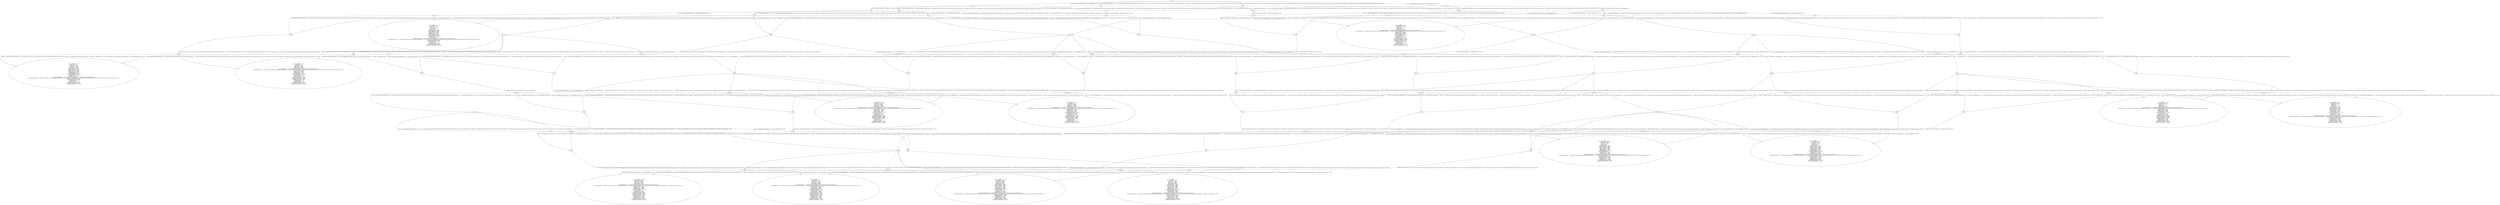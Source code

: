 digraph cpn_tools_graph {
  N24 [label="24:
approve'EthBalance 1: 1`9.0
approve'Id 1: 1`0
approve'Gas 1: empty
approve'Guy 1: 1`1
approve'Wad 1: 1`1
approve'Sender 1: 1`0
approve'BalanceOf 1: empty
approve'Allowance 1: empty
approve'WETH9 1: empty
approve'Account 1: empty
WETH9'Account 1: empty
WETH9'WETH9 1: empty
transferFrom'EthBalance 1: empty
transferFrom'Id 1: empty
transferFrom'Gas 1: 1`1.0
transferFrom'Wad 1: 1`1
transferFrom'BalanceOf 1: 1`[{balanceOwner=0,balanceValue=10},{balanceOwner=1,balanceValue=20}]
transferFrom'Allowance 1: 1`[{allower=0,userAllowances=[{allowed=0,allowanceValue=(~1)},{allowed=1,allowanceValue=20}]},{allower=1,userAllowances=[{allowed=0,allowanceValue=2},{allowed=1,allowanceValue=(~1)}]}]
transferFrom'WETH9 1: empty
transferFrom'Account 1: empty
transferFrom'Src 1: 1`1
transferFrom'Dst 1: 1`1
transferFrom'Sender 1: empty
transferFrom'Transfer 1: empty
transferFrom'AfterAllowance 1: empty
"];
  N25 [label="25:
approve'EthBalance 1: empty
approve'Id 1: empty
approve'Gas 1: 1`1.0
approve'Guy 1: 1`1
approve'Wad 1: 1`1
approve'Sender 1: empty
approve'BalanceOf 1: 1`[{balanceOwner=0,balanceValue=10},{balanceOwner=1,balanceValue=20}]
approve'Allowance 1: 1`[{allower=0,userAllowances=[{allowed=0,allowanceValue=(~1)},{allowed=1,allowanceValue=20}]},{allower=1,userAllowances=[{allowed=0,allowanceValue=2},{allowed=1,allowanceValue=(~1)}]}]
approve'WETH9 1: empty
approve'Account 1: empty
WETH9'Account 1: empty
WETH9'WETH9 1: empty
transferFrom'EthBalance 1: 1`9.0
transferFrom'Id 1: 1`0
transferFrom'Gas 1: empty
transferFrom'Wad 1: 1`1
transferFrom'BalanceOf 1: empty
transferFrom'Allowance 1: empty
transferFrom'WETH9 1: empty
transferFrom'Account 1: empty
transferFrom'Src 1: 1`1
transferFrom'Dst 1: 1`1
transferFrom'Sender 1: 1`0
transferFrom'Transfer 1: empty
transferFrom'AfterAllowance 1: empty
"];
  N53 [label="53:
approve'EthBalance 1: 1`9.0
approve'Id 1: 1`0
approve'Gas 1: empty
approve'Guy 1: empty
approve'Wad 1: empty
approve'Sender 1: empty
approve'BalanceOf 1: empty
approve'Allowance 1: empty
approve'WETH9 1: empty
approve'Account 1: empty
WETH9'Account 1: empty
WETH9'WETH9 1: empty
transferFrom'EthBalance 1: empty
transferFrom'Id 1: empty
transferFrom'Gas 1: 1`1.0
transferFrom'Wad 1: 1`1
transferFrom'BalanceOf 1: 1`[{balanceOwner=0,balanceValue=10},{balanceOwner=1,balanceValue=20}]
transferFrom'Allowance 1: 1`[{allower=0,userAllowances=[{allowed=0,allowanceValue=(~1)},{allowed=1,allowanceValue=1}]},{allower=1,userAllowances=[{allowed=0,allowanceValue=2},{allowed=1,allowanceValue=(~1)}]}]
transferFrom'WETH9 1: empty
transferFrom'Account 1: empty
transferFrom'Src 1: 1`1
transferFrom'Dst 1: 1`1
transferFrom'Sender 1: empty
transferFrom'Transfer 1: empty
transferFrom'AfterAllowance 1: empty
"];
  N54 [label="54:
approve'EthBalance 1: 1`9.0
approve'Id 1: 1`0
approve'Gas 1: empty
approve'Guy 1: empty
approve'Wad 1: empty
approve'Sender 1: empty
approve'BalanceOf 1: 1`[{balanceOwner=0,balanceValue=10},{balanceOwner=1,balanceValue=20}]
approve'Allowance 1: 1`[{allower=0,userAllowances=[{allowed=0,allowanceValue=(~1)},{allowed=1,allowanceValue=1}]},{allower=1,userAllowances=[{allowed=0,allowanceValue=2},{allowed=1,allowanceValue=(~1)}]}]
approve'WETH9 1: empty
approve'Account 1: empty
WETH9'Account 1: empty
WETH9'WETH9 1: empty
transferFrom'EthBalance 1: empty
transferFrom'Id 1: empty
transferFrom'Gas 1: 1`1.0
transferFrom'Wad 1: 1`1
transferFrom'BalanceOf 1: empty
transferFrom'Allowance 1: empty
transferFrom'WETH9 1: empty
transferFrom'Account 1: empty
transferFrom'Src 1: 1`1
transferFrom'Dst 1: 1`1
transferFrom'Sender 1: empty
transferFrom'Transfer 1: empty
transferFrom'AfterAllowance 1: empty
"];
  N66 [label="66:
approve'EthBalance 1: empty
approve'Id 1: empty
approve'Gas 1: 1`1.0
approve'Guy 1: 1`1
approve'Wad 1: 1`1
approve'Sender 1: empty
approve'BalanceOf 1: empty
approve'Allowance 1: empty
approve'WETH9 1: empty
approve'Account 1: empty
WETH9'Account 1: empty
WETH9'WETH9 1: empty
transferFrom'EthBalance 1: 1`9.0
transferFrom'Id 1: 1`0
transferFrom'Gas 1: empty
transferFrom'Wad 1: empty
transferFrom'BalanceOf 1: 1`[{balanceOwner=0,balanceValue=10},{balanceOwner=1,balanceValue=21}]
transferFrom'Allowance 1: 1`[{allower=0,userAllowances=[{allowed=0,allowanceValue=(~1)},{allowed=1,allowanceValue=20}]},{allower=1,userAllowances=[{allowed=0,allowanceValue=1},{allowed=1,allowanceValue=(~1)}]}]
transferFrom'WETH9 1: empty
transferFrom'Account 1: empty
transferFrom'Src 1: empty
transferFrom'Dst 1: empty
transferFrom'Sender 1: empty
transferFrom'Transfer 1: empty
transferFrom'AfterAllowance 1: empty
"];
  N68 [label="68:
approve'EthBalance 1: empty
approve'Id 1: empty
approve'Gas 1: 1`1.0
approve'Guy 1: 1`1
approve'Wad 1: 1`1
approve'Sender 1: empty
approve'BalanceOf 1: 1`[{balanceOwner=0,balanceValue=10},{balanceOwner=1,balanceValue=21}]
approve'Allowance 1: 1`[{allower=0,userAllowances=[{allowed=0,allowanceValue=(~1)},{allowed=1,allowanceValue=20}]},{allower=1,userAllowances=[{allowed=0,allowanceValue=1},{allowed=1,allowanceValue=(~1)}]}]
approve'WETH9 1: empty
approve'Account 1: empty
WETH9'Account 1: empty
WETH9'WETH9 1: empty
transferFrom'EthBalance 1: 1`9.0
transferFrom'Id 1: 1`0
transferFrom'Gas 1: empty
transferFrom'Wad 1: empty
transferFrom'BalanceOf 1: empty
transferFrom'Allowance 1: empty
transferFrom'WETH9 1: empty
transferFrom'Account 1: empty
transferFrom'Src 1: empty
transferFrom'Dst 1: empty
transferFrom'Sender 1: empty
transferFrom'Transfer 1: empty
transferFrom'AfterAllowance 1: empty
"];
  N74 [label="74:
approve'EthBalance 1: empty
approve'Id 1: empty
approve'Gas 1: empty
approve'Guy 1: empty
approve'Wad 1: empty
approve'Sender 1: empty
approve'BalanceOf 1: 1`[{balanceOwner=0,balanceValue=10},{balanceOwner=1,balanceValue=20}]
approve'Allowance 1: 1`[{allower=0,userAllowances=[{allowed=0,allowanceValue=(~1)},{allowed=1,allowanceValue=1}]},{allower=1,userAllowances=[{allowed=0,allowanceValue=2},{allowed=1,allowanceValue=(~1)}]}]
approve'WETH9 1: empty
approve'Account 1: empty
WETH9'Account 1: empty
WETH9'WETH9 1: empty
transferFrom'EthBalance 1: 1`8.0
transferFrom'Id 1: 1`0
transferFrom'Gas 1: empty
transferFrom'Wad 1: 1`1
transferFrom'BalanceOf 1: empty
transferFrom'Allowance 1: empty
transferFrom'WETH9 1: empty
transferFrom'Account 1: empty
transferFrom'Src 1: 1`1
transferFrom'Dst 1: 1`1
transferFrom'Sender 1: 1`0
transferFrom'Transfer 1: empty
transferFrom'AfterAllowance 1: empty
"];
  N77 [label="77:
approve'EthBalance 1: 1`8.0
approve'Id 1: 1`0
approve'Gas 1: empty
approve'Guy 1: empty
approve'Wad 1: empty
approve'Sender 1: empty
approve'BalanceOf 1: 1`[{balanceOwner=0,balanceValue=10},{balanceOwner=1,balanceValue=20}]
approve'Allowance 1: 1`[{allower=0,userAllowances=[{allowed=0,allowanceValue=(~1)},{allowed=1,allowanceValue=1}]},{allower=1,userAllowances=[{allowed=0,allowanceValue=2},{allowed=1,allowanceValue=(~1)}]}]
approve'WETH9 1: empty
approve'Account 1: empty
WETH9'Account 1: empty
WETH9'WETH9 1: empty
transferFrom'EthBalance 1: empty
transferFrom'Id 1: empty
transferFrom'Gas 1: empty
transferFrom'Wad 1: 1`1
transferFrom'BalanceOf 1: empty
transferFrom'Allowance 1: empty
transferFrom'WETH9 1: empty
transferFrom'Account 1: empty
transferFrom'Src 1: 1`1
transferFrom'Dst 1: 1`1
transferFrom'Sender 1: 1`0
transferFrom'Transfer 1: empty
transferFrom'AfterAllowance 1: empty
"];
  N85 [label="85:
approve'EthBalance 1: empty
approve'Id 1: empty
approve'Gas 1: empty
approve'Guy 1: 1`1
approve'Wad 1: 1`1
approve'Sender 1: 1`0
approve'BalanceOf 1: empty
approve'Allowance 1: empty
approve'WETH9 1: empty
approve'Account 1: empty
WETH9'Account 1: empty
WETH9'WETH9 1: empty
transferFrom'EthBalance 1: 1`8.0
transferFrom'Id 1: 1`0
transferFrom'Gas 1: empty
transferFrom'Wad 1: empty
transferFrom'BalanceOf 1: 1`[{balanceOwner=0,balanceValue=10},{balanceOwner=1,balanceValue=21}]
transferFrom'Allowance 1: 1`[{allower=0,userAllowances=[{allowed=0,allowanceValue=(~1)},{allowed=1,allowanceValue=20}]},{allower=1,userAllowances=[{allowed=0,allowanceValue=1},{allowed=1,allowanceValue=(~1)}]}]
transferFrom'WETH9 1: empty
transferFrom'Account 1: empty
transferFrom'Src 1: empty
transferFrom'Dst 1: empty
transferFrom'Sender 1: empty
transferFrom'Transfer 1: empty
transferFrom'AfterAllowance 1: empty
"];
  N86 [label="86:
approve'EthBalance 1: 1`8.0
approve'Id 1: 1`0
approve'Gas 1: empty
approve'Guy 1: 1`1
approve'Wad 1: 1`1
approve'Sender 1: 1`0
approve'BalanceOf 1: empty
approve'Allowance 1: empty
approve'WETH9 1: empty
approve'Account 1: empty
WETH9'Account 1: empty
WETH9'WETH9 1: empty
transferFrom'EthBalance 1: empty
transferFrom'Id 1: empty
transferFrom'Gas 1: empty
transferFrom'Wad 1: empty
transferFrom'BalanceOf 1: 1`[{balanceOwner=0,balanceValue=10},{balanceOwner=1,balanceValue=21}]
transferFrom'Allowance 1: 1`[{allower=0,userAllowances=[{allowed=0,allowanceValue=(~1)},{allowed=1,allowanceValue=20}]},{allower=1,userAllowances=[{allowed=0,allowanceValue=1},{allowed=1,allowanceValue=(~1)}]}]
transferFrom'WETH9 1: empty
transferFrom'Account 1: empty
transferFrom'Src 1: empty
transferFrom'Dst 1: empty
transferFrom'Sender 1: empty
transferFrom'Transfer 1: empty
transferFrom'AfterAllowance 1: empty
"];
  N96 [label="96:
approve'EthBalance 1: empty
approve'Id 1: empty
approve'Gas 1: empty
approve'Guy 1: empty
approve'Wad 1: empty
approve'Sender 1: empty
approve'BalanceOf 1: empty
approve'Allowance 1: empty
approve'WETH9 1: empty
approve'Account 1: empty
WETH9'Account 1: empty
WETH9'WETH9 1: empty
transferFrom'EthBalance 1: 1`8.0
transferFrom'Id 1: 1`0
transferFrom'Gas 1: empty
transferFrom'Wad 1: empty
transferFrom'BalanceOf 1: 1`[{balanceOwner=0,balanceValue=10},{balanceOwner=1,balanceValue=21}]
transferFrom'Allowance 1: 1`[{allower=0,userAllowances=[{allowed=0,allowanceValue=(~1)},{allowed=1,allowanceValue=1}]},{allower=1,userAllowances=[{allowed=0,allowanceValue=1},{allowed=1,allowanceValue=(~1)}]}]
transferFrom'WETH9 1: empty
transferFrom'Account 1: empty
transferFrom'Src 1: empty
transferFrom'Dst 1: empty
transferFrom'Sender 1: empty
transferFrom'Transfer 1: empty
transferFrom'AfterAllowance 1: empty
"];
  N97 [label="97:
approve'EthBalance 1: empty
approve'Id 1: empty
approve'Gas 1: empty
approve'Guy 1: empty
approve'Wad 1: empty
approve'Sender 1: empty
approve'BalanceOf 1: 1`[{balanceOwner=0,balanceValue=10},{balanceOwner=1,balanceValue=21}]
approve'Allowance 1: 1`[{allower=0,userAllowances=[{allowed=0,allowanceValue=(~1)},{allowed=1,allowanceValue=1}]},{allower=1,userAllowances=[{allowed=0,allowanceValue=1},{allowed=1,allowanceValue=(~1)}]}]
approve'WETH9 1: empty
approve'Account 1: empty
WETH9'Account 1: empty
WETH9'WETH9 1: empty
transferFrom'EthBalance 1: 1`8.0
transferFrom'Id 1: 1`0
transferFrom'Gas 1: empty
transferFrom'Wad 1: empty
transferFrom'BalanceOf 1: empty
transferFrom'Allowance 1: empty
transferFrom'WETH9 1: empty
transferFrom'Account 1: empty
transferFrom'Src 1: empty
transferFrom'Dst 1: empty
transferFrom'Sender 1: empty
transferFrom'Transfer 1: empty
transferFrom'AfterAllowance 1: empty
"];
  N98 [label="98:
approve'EthBalance 1: 1`8.0
approve'Id 1: 1`0
approve'Gas 1: empty
approve'Guy 1: empty
approve'Wad 1: empty
approve'Sender 1: empty
approve'BalanceOf 1: empty
approve'Allowance 1: empty
approve'WETH9 1: empty
approve'Account 1: empty
WETH9'Account 1: empty
WETH9'WETH9 1: empty
transferFrom'EthBalance 1: empty
transferFrom'Id 1: empty
transferFrom'Gas 1: empty
transferFrom'Wad 1: empty
transferFrom'BalanceOf 1: 1`[{balanceOwner=0,balanceValue=10},{balanceOwner=1,balanceValue=21}]
transferFrom'Allowance 1: 1`[{allower=0,userAllowances=[{allowed=0,allowanceValue=(~1)},{allowed=1,allowanceValue=1}]},{allower=1,userAllowances=[{allowed=0,allowanceValue=1},{allowed=1,allowanceValue=(~1)}]}]
transferFrom'WETH9 1: empty
transferFrom'Account 1: empty
transferFrom'Src 1: empty
transferFrom'Dst 1: empty
transferFrom'Sender 1: empty
transferFrom'Transfer 1: empty
transferFrom'AfterAllowance 1: empty
"];
  N99 [label="99:
approve'EthBalance 1: 1`8.0
approve'Id 1: 1`0
approve'Gas 1: empty
approve'Guy 1: empty
approve'Wad 1: empty
approve'Sender 1: empty
approve'BalanceOf 1: 1`[{balanceOwner=0,balanceValue=10},{balanceOwner=1,balanceValue=21}]
approve'Allowance 1: 1`[{allower=0,userAllowances=[{allowed=0,allowanceValue=(~1)},{allowed=1,allowanceValue=1}]},{allower=1,userAllowances=[{allowed=0,allowanceValue=1},{allowed=1,allowanceValue=(~1)}]}]
approve'WETH9 1: empty
approve'Account 1: empty
WETH9'Account 1: empty
WETH9'WETH9 1: empty
transferFrom'EthBalance 1: empty
transferFrom'Id 1: empty
transferFrom'Gas 1: empty
transferFrom'Wad 1: empty
transferFrom'BalanceOf 1: empty
transferFrom'Allowance 1: empty
transferFrom'WETH9 1: empty
transferFrom'Account 1: empty
transferFrom'Src 1: empty
transferFrom'Dst 1: empty
transferFrom'Sender 1: empty
transferFrom'Transfer 1: empty
transferFrom'AfterAllowance 1: empty
"];
  N1 -> N5 [ label="A4:1->5:approve'AccountExtraction 1: {account={ethBalance=10.0,id=0}}" ];
  N1 -> N4 [ label="A3:1->4:approve'WETH9Extraction 1: {weth9={balanceOf=[{balanceOwner=0,balanceValue=10},{balanceOwner=1,balanceValue=20}],allowance=[{allower=0,userAllowances=[{allowed=0,allowanceValue=(~1)},{allowed=1,allowanceValue=20}]},{allower=1,userAllowances=[{allowed=0,allowanceValue=2},{allowed=1,allowanceValue=(~1)}]}]}}" ];
  N1 -> N3 [ label="A2:1->3:transferFrom'AccountExtraction 1: {account={ethBalance=10.0,id=0}}" ];
  N1 -> N2 [ label="A1:1->2:transferFrom'WETH9Extraction 1: {weth9={balanceOf=[{balanceOwner=0,balanceValue=10},{balanceOwner=1,balanceValue=20}],allowance=[{allower=0,userAllowances=[{allowed=0,allowanceValue=(~1)},{allowed=1,allowanceValue=20}]},{allower=1,userAllowances=[{allowed=0,allowanceValue=2},{allowed=1,allowanceValue=(~1)}]}]}}" ];
  N10 -> N17 [ label="A22:10->17:approve'CheckGas 1: {ethBalance=10.0,gas=1.0,id=0}" ];
  N11 -> N19 [ label="A26:11->19:approve'AccountExtraction 1: {account={ethBalance=9.0,id=0}}" ];
  N11 -> N17 [ label="A25:11->17:approve'WETH9Extraction 1: {weth9={balanceOf=[{balanceOwner=0,balanceValue=10},{balanceOwner=1,balanceValue=20}],allowance=[{allower=0,userAllowances=[{allowed=0,allowanceValue=(~1)},{allowed=1,allowanceValue=20}]},{allower=1,userAllowances=[{allowed=0,allowanceValue=2},{allowed=1,allowanceValue=(~1)}]}]}}" ];
  N11 -> N18 [ label="A24:11->18:transferFrom'AccountExtraction 1: {account={ethBalance=9.0,id=0}}" ];
  N11 -> N13 [ label="A23:11->13:transferFrom'WETH9Extraction 1: {weth9={balanceOf=[{balanceOwner=0,balanceValue=10},{balanceOwner=1,balanceValue=20}],allowance=[{allower=0,userAllowances=[{allowed=0,allowanceValue=(~1)},{allowed=1,allowanceValue=20}]},{allower=1,userAllowances=[{allowed=0,allowanceValue=2},{allowed=1,allowanceValue=(~1)}]}]}}" ];
  N12 -> N22 [ label="A29:12->22:approve'AccountExtraction 1: {account={ethBalance=9.0,id=0}}" ];
  N12 -> N21 [ label="A28:12->21:transferFrom'AccountExtraction 1: {account={ethBalance=9.0,id=0}}" ];
  N12 -> N20 [ label="A27:12->20:transferFrom'CheckBalance 1: {id=0,balanceOf=[{balanceOwner=0,balanceValue=10},{balanceOwner=1,balanceValue=20}],wad=1,allowance=[{allower=0,userAllowances=[{allowed=0,allowanceValue=(~1)},{allowed=1,allowanceValue=20}]},{allower=1,userAllowances=[{allowed=0,allowanceValue=2},{allowed=1,allowanceValue=(~1)}]}]}" ];
  N13 -> N24 [ label="A31:13->24:approve'AccountExtraction 1: {account={ethBalance=9.0,id=0}}" ];
  N13 -> N23 [ label="A30:13->23:transferFrom'AccountExtraction 1: {account={ethBalance=9.0,id=0}}" ];
  N14 -> N25 [ label="A33:14->25:approve'WETH9Extraction 1: {weth9={balanceOf=[{balanceOwner=0,balanceValue=10},{balanceOwner=1,balanceValue=20}],allowance=[{allower=0,userAllowances=[{allowed=0,allowanceValue=(~1)},{allowed=1,allowanceValue=20}]},{allower=1,userAllowances=[{allowed=0,allowanceValue=2},{allowed=1,allowanceValue=(~1)}]}]}}" ];
  N14 -> N21 [ label="A32:14->21:transferFrom'WETH9Extraction 1: {weth9={balanceOf=[{balanceOwner=0,balanceValue=10},{balanceOwner=1,balanceValue=20}],allowance=[{allower=0,userAllowances=[{allowed=0,allowanceValue=(~1)},{allowed=1,allowanceValue=20}]},{allower=1,userAllowances=[{allowed=0,allowanceValue=2},{allowed=1,allowanceValue=(~1)}]}]}}" ];
  N15 -> N26 [ label="A35:15->26:approve'AccountExtraction 1: {account={ethBalance=9.0,id=0}}" ];
  N15 -> N25 [ label="A34:15->25:transferFrom'AccountExtraction 1: {account={ethBalance=9.0,id=0}}" ];
  N16 -> N27 [ label="A38:16->27:approve'CheckGas 1: {ethBalance=9.0,gas=1.0,id=0}" ];
  N16 -> N26 [ label="A37:16->26:approve'WETH9Extraction 1: {weth9={balanceOf=[{balanceOwner=0,balanceValue=10},{balanceOwner=1,balanceValue=20}],allowance=[{allower=0,userAllowances=[{allowed=0,allowanceValue=(~1)},{allowed=1,allowanceValue=20}]},{allower=1,userAllowances=[{allowed=0,allowanceValue=2},{allowed=1,allowanceValue=(~1)}]}]}}" ];
  N16 -> N22 [ label="A36:16->22:transferFrom'WETH9Extraction 1: {weth9={balanceOf=[{balanceOwner=0,balanceValue=10},{balanceOwner=1,balanceValue=20}],allowance=[{allower=0,userAllowances=[{allowed=0,allowanceValue=(~1)},{allowed=1,allowanceValue=20}]},{allower=1,userAllowances=[{allowed=0,allowanceValue=2},{allowed=1,allowanceValue=(~1)}]}]}}" ];
  N17 -> N30 [ label="A41:17->30:approve'AccountExtraction 1: {account={ethBalance=9.0,id=0}}" ];
  N17 -> N29 [ label="A40:17->29:approve'Save 1: {id=0,wad=1,allowance=[{allower=0,userAllowances=[{allowed=0,allowanceValue=(~1)},{allowed=1,allowanceValue=20}]},{allower=1,userAllowances=[{allowed=0,allowanceValue=2},{allowed=1,allowanceValue=(~1)}]}],guy=1,balanceOf=[{balanceOwner=0,balanceValue=10},{balanceOwner=1,balanceValue=20}]}" ];
  N17 -> N28 [ label="A39:17->28:transferFrom'AccountExtraction 1: {account={ethBalance=9.0,id=0}}" ];
  N18 -> N28 [ label="A44:18->28:approve'WETH9Extraction 1: {weth9={balanceOf=[{balanceOwner=0,balanceValue=10},{balanceOwner=1,balanceValue=20}],allowance=[{allower=0,userAllowances=[{allowed=0,allowanceValue=(~1)},{allowed=1,allowanceValue=20}]},{allower=1,userAllowances=[{allowed=0,allowanceValue=2},{allowed=1,allowanceValue=(~1)}]}]}}" ];
  N18 -> N27 [ label="A43:18->27:transferFrom'CheckGas 1: {gas=1.0,id=0,ethBalance=9.0}" ];
  N18 -> N23 [ label="A42:18->23:transferFrom'WETH9Extraction 1: {weth9={balanceOf=[{balanceOwner=0,balanceValue=10},{balanceOwner=1,balanceValue=20}],allowance=[{allower=0,userAllowances=[{allowed=0,allowanceValue=(~1)},{allowed=1,allowanceValue=20}]},{allower=1,userAllowances=[{allowed=0,allowanceValue=2},{allowed=1,allowanceValue=(~1)}]}]}}" ];
  N19 -> N30 [ label="A46:19->30:approve'WETH9Extraction 1: {weth9={balanceOf=[{balanceOwner=0,balanceValue=10},{balanceOwner=1,balanceValue=20}],allowance=[{allower=0,userAllowances=[{allowed=0,allowanceValue=(~1)},{allowed=1,allowanceValue=20}]},{allower=1,userAllowances=[{allowed=0,allowanceValue=2},{allowed=1,allowanceValue=(~1)}]}]}}" ];
  N19 -> N24 [ label="A45:19->24:transferFrom'WETH9Extraction 1: {weth9={balanceOf=[{balanceOwner=0,balanceValue=10},{balanceOwner=1,balanceValue=20}],allowance=[{allower=0,userAllowances=[{allowed=0,allowanceValue=(~1)},{allowed=1,allowanceValue=20}]},{allower=1,userAllowances=[{allowed=0,allowanceValue=2},{allowed=1,allowanceValue=(~1)}]}]}}" ];
  N2 -> N7 [ label="A6:2->7:approve'AccountExtraction 1: {account={ethBalance=10.0,id=0}}" ];
  N2 -> N6 [ label="A5:2->6:transferFrom'AccountExtraction 1: {account={ethBalance=10.0,id=0}}" ];
  N20 -> N33 [ label="A49:20->33:approve'AccountExtraction 1: {account={ethBalance=9.0,id=0}}" ];
  N20 -> N32 [ label="A48:20->32:transferFrom'AccountExtraction 1: {account={ethBalance=9.0,id=0}}" ];
  N20 -> N31 [ label="A47:20->31:transferFrom'CheckAllowance 1: {dst=1,src=1,transfer={allowance=[{allower=0,userAllowances=[{allowed=0,allowanceValue=(~1)},{allowed=1,allowanceValue=20}]},{allower=1,userAllowances=[{allowed=0,allowanceValue=2},{allowed=1,allowanceValue=(~1)}]}],balanceOf=[{balanceOwner=0,balanceValue=10},{balanceOwner=1,balanceValue=20}],id=0,wad=1}}" ];
  N21 -> N32 [ label="A50:21->32:transferFrom'CheckBalance 1: {id=0,balanceOf=[{balanceOwner=0,balanceValue=10},{balanceOwner=1,balanceValue=20}],wad=1,allowance=[{allower=0,userAllowances=[{allowed=0,allowanceValue=(~1)},{allowed=1,allowanceValue=20}]},{allower=1,userAllowances=[{allowed=0,allowanceValue=2},{allowed=1,allowanceValue=(~1)}]}]}" ];
  N22 -> N34 [ label="A52:22->34:approve'CheckGas 1: {ethBalance=9.0,gas=1.0,id=0}" ];
  N22 -> N33 [ label="A51:22->33:transferFrom'CheckBalance 1: {id=0,balanceOf=[{balanceOwner=0,balanceValue=10},{balanceOwner=1,balanceValue=20}],wad=1,allowance=[{allower=0,userAllowances=[{allowed=0,allowanceValue=(~1)},{allowed=1,allowanceValue=20}]},{allower=1,userAllowances=[{allowed=0,allowanceValue=2},{allowed=1,allowanceValue=(~1)}]}]}" ];
  N23 -> N34 [ label="A53:23->34:transferFrom'CheckGas 1: {gas=1.0,id=0,ethBalance=9.0}" ];
  N26 -> N35 [ label="A54:26->35:approve'CheckGas 1: {ethBalance=9.0,gas=1.0,id=0}" ];
  N27 -> N37 [ label="A58:27->37:approve'AccountExtraction 1: {account={ethBalance=8.0,id=0}}" ];
  N27 -> N35 [ label="A57:27->35:approve'WETH9Extraction 1: {weth9={balanceOf=[{balanceOwner=0,balanceValue=10},{balanceOwner=1,balanceValue=20}],allowance=[{allower=0,userAllowances=[{allowed=0,allowanceValue=(~1)},{allowed=1,allowanceValue=20}]},{allower=1,userAllowances=[{allowed=0,allowanceValue=2},{allowed=1,allowanceValue=(~1)}]}]}}" ];
  N27 -> N36 [ label="A56:27->36:transferFrom'AccountExtraction 1: {account={ethBalance=8.0,id=0}}" ];
  N27 -> N34 [ label="A55:27->34:transferFrom'WETH9Extraction 1: {weth9={balanceOf=[{balanceOwner=0,balanceValue=10},{balanceOwner=1,balanceValue=20}],allowance=[{allower=0,userAllowances=[{allowed=0,allowanceValue=(~1)},{allowed=1,allowanceValue=20}]},{allower=1,userAllowances=[{allowed=0,allowanceValue=2},{allowed=1,allowanceValue=(~1)}]}]}}" ];
  N28 -> N38 [ label="A60:28->38:approve'Save 1: {id=0,wad=1,allowance=[{allower=0,userAllowances=[{allowed=0,allowanceValue=(~1)},{allowed=1,allowanceValue=20}]},{allower=1,userAllowances=[{allowed=0,allowanceValue=2},{allowed=1,allowanceValue=(~1)}]}],guy=1,balanceOf=[{balanceOwner=0,balanceValue=10},{balanceOwner=1,balanceValue=20}]}" ];
  N28 -> N35 [ label="A59:28->35:transferFrom'CheckGas 1: {gas=1.0,id=0,ethBalance=9.0}" ];
  N29 -> N41 [ label="A64:29->41:approve'AccountExtraction 1: {account={ethBalance=9.0,id=0}}" ];
  N29 -> N40 [ label="A63:29->40:approve'WETH9Extraction 1: {weth9={balanceOf=[{balanceOwner=0,balanceValue=10},{balanceOwner=1,balanceValue=20}],allowance=[{allower=0,userAllowances=[{allowed=0,allowanceValue=(~1)},{allowed=1,allowanceValue=1}]},{allower=1,userAllowances=[{allowed=0,allowanceValue=2},{allowed=1,allowanceValue=(~1)}]}]}}" ];
  N29 -> N38 [ label="A62:29->38:transferFrom'AccountExtraction 1: {account={ethBalance=9.0,id=0}}" ];
  N29 -> N39 [ label="A61:29->39:transferFrom'WETH9Extraction 1: {weth9={balanceOf=[{balanceOwner=0,balanceValue=10},{balanceOwner=1,balanceValue=20}],allowance=[{allower=0,userAllowances=[{allowed=0,allowanceValue=(~1)},{allowed=1,allowanceValue=1}]},{allower=1,userAllowances=[{allowed=0,allowanceValue=2},{allowed=1,allowanceValue=(~1)}]}]}}" ];
  N3 -> N9 [ label="A9:3->9:approve'WETH9Extraction 1: {weth9={balanceOf=[{balanceOwner=0,balanceValue=10},{balanceOwner=1,balanceValue=20}],allowance=[{allower=0,userAllowances=[{allowed=0,allowanceValue=(~1)},{allowed=1,allowanceValue=20}]},{allower=1,userAllowances=[{allowed=0,allowanceValue=2},{allowed=1,allowanceValue=(~1)}]}]}}" ];
  N3 -> N8 [ label="A8:3->8:transferFrom'CheckGas 1: {gas=1.0,id=0,ethBalance=10.0}" ];
  N3 -> N6 [ label="A7:3->6:transferFrom'WETH9Extraction 1: {weth9={balanceOf=[{balanceOwner=0,balanceValue=10},{balanceOwner=1,balanceValue=20}],allowance=[{allower=0,userAllowances=[{allowed=0,allowanceValue=(~1)},{allowed=1,allowanceValue=20}]},{allower=1,userAllowances=[{allowed=0,allowanceValue=2},{allowed=1,allowanceValue=(~1)}]}]}}" ];
  N30 -> N41 [ label="A65:30->41:approve'Save 1: {id=0,wad=1,allowance=[{allower=0,userAllowances=[{allowed=0,allowanceValue=(~1)},{allowed=1,allowanceValue=20}]},{allower=1,userAllowances=[{allowed=0,allowanceValue=2},{allowed=1,allowanceValue=(~1)}]}],guy=1,balanceOf=[{balanceOwner=0,balanceValue=10},{balanceOwner=1,balanceValue=20}]}" ];
  N31 -> N44 [ label="A68:31->44:approve'AccountExtraction 1: {account={ethBalance=9.0,id=0}}" ];
  N31 -> N43 [ label="A67:31->43:transferFrom'AccountExtraction 1: {account={ethBalance=9.0,id=0}}" ];
  N31 -> N42 [ label="A66:31->42:transferFrom'Save 1: {save={balanceOf=[{balanceOwner=0,balanceValue=10},{balanceOwner=1,balanceValue=20}],allowance=[{allower=0,userAllowances=[{allowed=0,allowanceValue=(~1)},{allowed=1,allowanceValue=20}]},{allower=1,userAllowances=[{allowed=0,allowanceValue=1},{allowed=1,allowanceValue=(~1)}]}],src=1,dst=1,wad=1}}" ];
  N32 -> N43 [ label="A69:32->43:transferFrom'CheckAllowance 1: {dst=1,src=1,transfer={allowance=[{allower=0,userAllowances=[{allowed=0,allowanceValue=(~1)},{allowed=1,allowanceValue=20}]},{allower=1,userAllowances=[{allowed=0,allowanceValue=2},{allowed=1,allowanceValue=(~1)}]}],balanceOf=[{balanceOwner=0,balanceValue=10},{balanceOwner=1,balanceValue=20}],id=0,wad=1}}" ];
  N33 -> N45 [ label="A71:33->45:approve'CheckGas 1: {ethBalance=9.0,gas=1.0,id=0}" ];
  N33 -> N44 [ label="A70:33->44:transferFrom'CheckAllowance 1: {dst=1,src=1,transfer={allowance=[{allower=0,userAllowances=[{allowed=0,allowanceValue=(~1)},{allowed=1,allowanceValue=20}]},{allower=1,userAllowances=[{allowed=0,allowanceValue=2},{allowed=1,allowanceValue=(~1)}]}],balanceOf=[{balanceOwner=0,balanceValue=10},{balanceOwner=1,balanceValue=20}],id=0,wad=1}}" ];
  N34 -> N47 [ label="A74:34->47:approve'AccountExtraction 1: {account={ethBalance=8.0,id=0}}" ];
  N34 -> N46 [ label="A73:34->46:transferFrom'AccountExtraction 1: {account={ethBalance=8.0,id=0}}" ];
  N34 -> N45 [ label="A72:34->45:transferFrom'CheckBalance 1: {id=0,balanceOf=[{balanceOwner=0,balanceValue=10},{balanceOwner=1,balanceValue=20}],wad=1,allowance=[{allower=0,userAllowances=[{allowed=0,allowanceValue=(~1)},{allowed=1,allowanceValue=20}]},{allower=1,userAllowances=[{allowed=0,allowanceValue=2},{allowed=1,allowanceValue=(~1)}]}]}" ];
  N35 -> N50 [ label="A77:35->50:approve'AccountExtraction 1: {account={ethBalance=8.0,id=0}}" ];
  N35 -> N49 [ label="A76:35->49:approve'Save 1: {id=0,wad=1,allowance=[{allower=0,userAllowances=[{allowed=0,allowanceValue=(~1)},{allowed=1,allowanceValue=20}]},{allower=1,userAllowances=[{allowed=0,allowanceValue=2},{allowed=1,allowanceValue=(~1)}]}],guy=1,balanceOf=[{balanceOwner=0,balanceValue=10},{balanceOwner=1,balanceValue=20}]}" ];
  N35 -> N48 [ label="A75:35->48:transferFrom'AccountExtraction 1: {account={ethBalance=8.0,id=0}}" ];
  N36 -> N48 [ label="A79:36->48:approve'WETH9Extraction 1: {weth9={balanceOf=[{balanceOwner=0,balanceValue=10},{balanceOwner=1,balanceValue=20}],allowance=[{allower=0,userAllowances=[{allowed=0,allowanceValue=(~1)},{allowed=1,allowanceValue=20}]},{allower=1,userAllowances=[{allowed=0,allowanceValue=2},{allowed=1,allowanceValue=(~1)}]}]}}" ];
  N36 -> N46 [ label="A78:36->46:transferFrom'WETH9Extraction 1: {weth9={balanceOf=[{balanceOwner=0,balanceValue=10},{balanceOwner=1,balanceValue=20}],allowance=[{allower=0,userAllowances=[{allowed=0,allowanceValue=(~1)},{allowed=1,allowanceValue=20}]},{allower=1,userAllowances=[{allowed=0,allowanceValue=2},{allowed=1,allowanceValue=(~1)}]}]}}" ];
  N37 -> N50 [ label="A81:37->50:approve'WETH9Extraction 1: {weth9={balanceOf=[{balanceOwner=0,balanceValue=10},{balanceOwner=1,balanceValue=20}],allowance=[{allower=0,userAllowances=[{allowed=0,allowanceValue=(~1)},{allowed=1,allowanceValue=20}]},{allower=1,userAllowances=[{allowed=0,allowanceValue=2},{allowed=1,allowanceValue=(~1)}]}]}}" ];
  N37 -> N47 [ label="A80:37->47:transferFrom'WETH9Extraction 1: {weth9={balanceOf=[{balanceOwner=0,balanceValue=10},{balanceOwner=1,balanceValue=20}],allowance=[{allower=0,userAllowances=[{allowed=0,allowanceValue=(~1)},{allowed=1,allowanceValue=20}]},{allower=1,userAllowances=[{allowed=0,allowanceValue=2},{allowed=1,allowanceValue=(~1)}]}]}}" ];
  N38 -> N52 [ label="A84:38->52:approve'WETH9Extraction 1: {weth9={balanceOf=[{balanceOwner=0,balanceValue=10},{balanceOwner=1,balanceValue=20}],allowance=[{allower=0,userAllowances=[{allowed=0,allowanceValue=(~1)},{allowed=1,allowanceValue=1}]},{allower=1,userAllowances=[{allowed=0,allowanceValue=2},{allowed=1,allowanceValue=(~1)}]}]}}" ];
  N38 -> N49 [ label="A83:38->49:transferFrom'CheckGas 1: {gas=1.0,id=0,ethBalance=9.0}" ];
  N38 -> N51 [ label="A82:38->51:transferFrom'WETH9Extraction 1: {weth9={balanceOf=[{balanceOwner=0,balanceValue=10},{balanceOwner=1,balanceValue=20}],allowance=[{allower=0,userAllowances=[{allowed=0,allowanceValue=(~1)},{allowed=1,allowanceValue=1}]},{allower=1,userAllowances=[{allowed=0,allowanceValue=2},{allowed=1,allowanceValue=(~1)}]}]}}" ];
  N39 -> N53 [ label="A86:39->53:approve'AccountExtraction 1: {account={ethBalance=9.0,id=0}}" ];
  N39 -> N51 [ label="A85:39->51:transferFrom'AccountExtraction 1: {account={ethBalance=9.0,id=0}}" ];
  N4 -> N10 [ label="A11:4->10:approve'AccountExtraction 1: {account={ethBalance=10.0,id=0}}" ];
  N4 -> N9 [ label="A10:4->9:transferFrom'AccountExtraction 1: {account={ethBalance=10.0,id=0}}" ];
  N40 -> N54 [ label="A88:40->54:approve'AccountExtraction 1: {account={ethBalance=9.0,id=0}}" ];
  N40 -> N52 [ label="A87:40->52:transferFrom'AccountExtraction 1: {account={ethBalance=9.0,id=0}}" ];
  N41 -> N54 [ label="A90:41->54:approve'WETH9Extraction 1: {weth9={balanceOf=[{balanceOwner=0,balanceValue=10},{balanceOwner=1,balanceValue=20}],allowance=[{allower=0,userAllowances=[{allowed=0,allowanceValue=(~1)},{allowed=1,allowanceValue=1}]},{allower=1,userAllowances=[{allowed=0,allowanceValue=2},{allowed=1,allowanceValue=(~1)}]}]}}" ];
  N41 -> N53 [ label="A89:41->53:transferFrom'WETH9Extraction 1: {weth9={balanceOf=[{balanceOwner=0,balanceValue=10},{balanceOwner=1,balanceValue=20}],allowance=[{allower=0,userAllowances=[{allowed=0,allowanceValue=(~1)},{allowed=1,allowanceValue=1}]},{allower=1,userAllowances=[{allowed=0,allowanceValue=2},{allowed=1,allowanceValue=(~1)}]}]}}" ];
  N42 -> N58 [ label="A94:42->58:approve'AccountExtraction 1: {account={ethBalance=9.0,id=0}}" ];
  N42 -> N57 [ label="A93:42->57:approve'WETH9Extraction 1: {weth9={balanceOf=[{balanceOwner=0,balanceValue=10},{balanceOwner=1,balanceValue=21}],allowance=[{allower=0,userAllowances=[{allowed=0,allowanceValue=(~1)},{allowed=1,allowanceValue=20}]},{allower=1,userAllowances=[{allowed=0,allowanceValue=1},{allowed=1,allowanceValue=(~1)}]}]}}" ];
  N42 -> N56 [ label="A92:42->56:transferFrom'AccountExtraction 1: {account={ethBalance=9.0,id=0}}" ];
  N42 -> N55 [ label="A91:42->55:transferFrom'WETH9Extraction 1: {weth9={balanceOf=[{balanceOwner=0,balanceValue=10},{balanceOwner=1,balanceValue=21}],allowance=[{allower=0,userAllowances=[{allowed=0,allowanceValue=(~1)},{allowed=1,allowanceValue=20}]},{allower=1,userAllowances=[{allowed=0,allowanceValue=1},{allowed=1,allowanceValue=(~1)}]}]}}" ];
  N43 -> N56 [ label="A95:43->56:transferFrom'Save 1: {save={balanceOf=[{balanceOwner=0,balanceValue=10},{balanceOwner=1,balanceValue=20}],allowance=[{allower=0,userAllowances=[{allowed=0,allowanceValue=(~1)},{allowed=1,allowanceValue=20}]},{allower=1,userAllowances=[{allowed=0,allowanceValue=1},{allowed=1,allowanceValue=(~1)}]}],src=1,dst=1,wad=1}}" ];
  N44 -> N59 [ label="A97:44->59:approve'CheckGas 1: {ethBalance=9.0,gas=1.0,id=0}" ];
  N44 -> N58 [ label="A96:44->58:transferFrom'Save 1: {save={balanceOf=[{balanceOwner=0,balanceValue=10},{balanceOwner=1,balanceValue=20}],allowance=[{allower=0,userAllowances=[{allowed=0,allowanceValue=(~1)},{allowed=1,allowanceValue=20}]},{allower=1,userAllowances=[{allowed=0,allowanceValue=1},{allowed=1,allowanceValue=(~1)}]}],src=1,dst=1,wad=1}}" ];
  N45 -> N61 [ label="A100:45->61:approve'AccountExtraction 1: {account={ethBalance=8.0,id=0}}" ];
  N45 -> N60 [ label="A99:45->60:transferFrom'AccountExtraction 1: {account={ethBalance=8.0,id=0}}" ];
  N45 -> N59 [ label="A98:45->59:transferFrom'CheckAllowance 1: {dst=1,src=1,transfer={allowance=[{allower=0,userAllowances=[{allowed=0,allowanceValue=(~1)},{allowed=1,allowanceValue=20}]},{allower=1,userAllowances=[{allowed=0,allowanceValue=2},{allowed=1,allowanceValue=(~1)}]}],balanceOf=[{balanceOwner=0,balanceValue=10},{balanceOwner=1,balanceValue=20}],id=0,wad=1}}" ];
  N46 -> N60 [ label="A101:46->60:transferFrom'CheckBalance 1: {id=0,balanceOf=[{balanceOwner=0,balanceValue=10},{balanceOwner=1,balanceValue=20}],wad=1,allowance=[{allower=0,userAllowances=[{allowed=0,allowanceValue=(~1)},{allowed=1,allowanceValue=20}]},{allower=1,userAllowances=[{allowed=0,allowanceValue=2},{allowed=1,allowanceValue=(~1)}]}]}" ];
  N47 -> N61 [ label="A102:47->61:transferFrom'CheckBalance 1: {id=0,balanceOf=[{balanceOwner=0,balanceValue=10},{balanceOwner=1,balanceValue=20}],wad=1,allowance=[{allower=0,userAllowances=[{allowed=0,allowanceValue=(~1)},{allowed=1,allowanceValue=20}]},{allower=1,userAllowances=[{allowed=0,allowanceValue=2},{allowed=1,allowanceValue=(~1)}]}]}" ];
  N48 -> N62 [ label="A103:48->62:approve'Save 1: {id=0,wad=1,allowance=[{allower=0,userAllowances=[{allowed=0,allowanceValue=(~1)},{allowed=1,allowanceValue=20}]},{allower=1,userAllowances=[{allowed=0,allowanceValue=2},{allowed=1,allowanceValue=(~1)}]}],guy=1,balanceOf=[{balanceOwner=0,balanceValue=10},{balanceOwner=1,balanceValue=20}]}" ];
  N49 -> N65 [ label="A107:49->65:approve'AccountExtraction 1: {account={ethBalance=8.0,id=0}}" ];
  N49 -> N64 [ label="A106:49->64:approve'WETH9Extraction 1: {weth9={balanceOf=[{balanceOwner=0,balanceValue=10},{balanceOwner=1,balanceValue=20}],allowance=[{allower=0,userAllowances=[{allowed=0,allowanceValue=(~1)},{allowed=1,allowanceValue=1}]},{allower=1,userAllowances=[{allowed=0,allowanceValue=2},{allowed=1,allowanceValue=(~1)}]}]}}" ];
  N49 -> N62 [ label="A105:49->62:transferFrom'AccountExtraction 1: {account={ethBalance=8.0,id=0}}" ];
  N49 -> N63 [ label="A104:49->63:transferFrom'WETH9Extraction 1: {weth9={balanceOf=[{balanceOwner=0,balanceValue=10},{balanceOwner=1,balanceValue=20}],allowance=[{allower=0,userAllowances=[{allowed=0,allowanceValue=(~1)},{allowed=1,allowanceValue=1}]},{allower=1,userAllowances=[{allowed=0,allowanceValue=2},{allowed=1,allowanceValue=(~1)}]}]}}" ];
  N5 -> N11 [ label="A14:5->11:approve'CheckGas 1: {ethBalance=10.0,gas=1.0,id=0}" ];
  N5 -> N10 [ label="A13:5->10:approve'WETH9Extraction 1: {weth9={balanceOf=[{balanceOwner=0,balanceValue=10},{balanceOwner=1,balanceValue=20}],allowance=[{allower=0,userAllowances=[{allowed=0,allowanceValue=(~1)},{allowed=1,allowanceValue=20}]},{allower=1,userAllowances=[{allowed=0,allowanceValue=2},{allowed=1,allowanceValue=(~1)}]}]}}" ];
  N5 -> N7 [ label="A12:5->7:transferFrom'WETH9Extraction 1: {weth9={balanceOf=[{balanceOwner=0,balanceValue=10},{balanceOwner=1,balanceValue=20}],allowance=[{allower=0,userAllowances=[{allowed=0,allowanceValue=(~1)},{allowed=1,allowanceValue=20}]},{allower=1,userAllowances=[{allowed=0,allowanceValue=2},{allowed=1,allowanceValue=(~1)}]}]}}" ];
  N50 -> N65 [ label="A108:50->65:approve'Save 1: {id=0,wad=1,allowance=[{allower=0,userAllowances=[{allowed=0,allowanceValue=(~1)},{allowed=1,allowanceValue=20}]},{allower=1,userAllowances=[{allowed=0,allowanceValue=2},{allowed=1,allowanceValue=(~1)}]}],guy=1,balanceOf=[{balanceOwner=0,balanceValue=10},{balanceOwner=1,balanceValue=20}]}" ];
  N51 -> N63 [ label="A109:51->63:transferFrom'CheckGas 1: {gas=1.0,id=0,ethBalance=9.0}" ];
  N52 -> N64 [ label="A110:52->64:transferFrom'CheckGas 1: {gas=1.0,id=0,ethBalance=9.0}" ];
  N55 -> N67 [ label="A112:55->67:approve'AccountExtraction 1: {account={ethBalance=9.0,id=0}}" ];
  N55 -> N66 [ label="A111:55->66:transferFrom'AccountExtraction 1: {account={ethBalance=9.0,id=0}}" ];
  N56 -> N68 [ label="A114:56->68:approve'WETH9Extraction 1: {weth9={balanceOf=[{balanceOwner=0,balanceValue=10},{balanceOwner=1,balanceValue=21}],allowance=[{allower=0,userAllowances=[{allowed=0,allowanceValue=(~1)},{allowed=1,allowanceValue=20}]},{allower=1,userAllowances=[{allowed=0,allowanceValue=1},{allowed=1,allowanceValue=(~1)}]}]}}" ];
  N56 -> N66 [ label="A113:56->66:transferFrom'WETH9Extraction 1: {weth9={balanceOf=[{balanceOwner=0,balanceValue=10},{balanceOwner=1,balanceValue=21}],allowance=[{allower=0,userAllowances=[{allowed=0,allowanceValue=(~1)},{allowed=1,allowanceValue=20}]},{allower=1,userAllowances=[{allowed=0,allowanceValue=1},{allowed=1,allowanceValue=(~1)}]}]}}" ];
  N57 -> N69 [ label="A116:57->69:approve'AccountExtraction 1: {account={ethBalance=9.0,id=0}}" ];
  N57 -> N68 [ label="A115:57->68:transferFrom'AccountExtraction 1: {account={ethBalance=9.0,id=0}}" ];
  N58 -> N70 [ label="A119:58->70:approve'CheckGas 1: {ethBalance=9.0,gas=1.0,id=0}" ];
  N58 -> N69 [ label="A118:58->69:approve'WETH9Extraction 1: {weth9={balanceOf=[{balanceOwner=0,balanceValue=10},{balanceOwner=1,balanceValue=21}],allowance=[{allower=0,userAllowances=[{allowed=0,allowanceValue=(~1)},{allowed=1,allowanceValue=20}]},{allower=1,userAllowances=[{allowed=0,allowanceValue=1},{allowed=1,allowanceValue=(~1)}]}]}}" ];
  N58 -> N67 [ label="A117:58->67:transferFrom'WETH9Extraction 1: {weth9={balanceOf=[{balanceOwner=0,balanceValue=10},{balanceOwner=1,balanceValue=21}],allowance=[{allower=0,userAllowances=[{allowed=0,allowanceValue=(~1)},{allowed=1,allowanceValue=20}]},{allower=1,userAllowances=[{allowed=0,allowanceValue=1},{allowed=1,allowanceValue=(~1)}]}]}}" ];
  N59 -> N72 [ label="A122:59->72:approve'AccountExtraction 1: {account={ethBalance=8.0,id=0}}" ];
  N59 -> N71 [ label="A121:59->71:transferFrom'AccountExtraction 1: {account={ethBalance=8.0,id=0}}" ];
  N59 -> N70 [ label="A120:59->70:transferFrom'Save 1: {save={balanceOf=[{balanceOwner=0,balanceValue=10},{balanceOwner=1,balanceValue=20}],allowance=[{allower=0,userAllowances=[{allowed=0,allowanceValue=(~1)},{allowed=1,allowanceValue=20}]},{allower=1,userAllowances=[{allowed=0,allowanceValue=1},{allowed=1,allowanceValue=(~1)}]}],src=1,dst=1,wad=1}}" ];
  N6 -> N12 [ label="A15:6->12:transferFrom'CheckGas 1: {gas=1.0,id=0,ethBalance=10.0}" ];
  N60 -> N71 [ label="A123:60->71:transferFrom'CheckAllowance 1: {dst=1,src=1,transfer={allowance=[{allower=0,userAllowances=[{allowed=0,allowanceValue=(~1)},{allowed=1,allowanceValue=20}]},{allower=1,userAllowances=[{allowed=0,allowanceValue=2},{allowed=1,allowanceValue=(~1)}]}],balanceOf=[{balanceOwner=0,balanceValue=10},{balanceOwner=1,balanceValue=20}],id=0,wad=1}}" ];
  N61 -> N72 [ label="A124:61->72:transferFrom'CheckAllowance 1: {dst=1,src=1,transfer={allowance=[{allower=0,userAllowances=[{allowed=0,allowanceValue=(~1)},{allowed=1,allowanceValue=20}]},{allower=1,userAllowances=[{allowed=0,allowanceValue=2},{allowed=1,allowanceValue=(~1)}]}],balanceOf=[{balanceOwner=0,balanceValue=10},{balanceOwner=1,balanceValue=20}],id=0,wad=1}}" ];
  N62 -> N74 [ label="A126:62->74:approve'WETH9Extraction 1: {weth9={balanceOf=[{balanceOwner=0,balanceValue=10},{balanceOwner=1,balanceValue=20}],allowance=[{allower=0,userAllowances=[{allowed=0,allowanceValue=(~1)},{allowed=1,allowanceValue=1}]},{allower=1,userAllowances=[{allowed=0,allowanceValue=2},{allowed=1,allowanceValue=(~1)}]}]}}" ];
  N62 -> N73 [ label="A125:62->73:transferFrom'WETH9Extraction 1: {weth9={balanceOf=[{balanceOwner=0,balanceValue=10},{balanceOwner=1,balanceValue=20}],allowance=[{allower=0,userAllowances=[{allowed=0,allowanceValue=(~1)},{allowed=1,allowanceValue=1}]},{allower=1,userAllowances=[{allowed=0,allowanceValue=2},{allowed=1,allowanceValue=(~1)}]}]}}" ];
  N63 -> N76 [ label="A129:63->76:approve'AccountExtraction 1: {account={ethBalance=8.0,id=0}}" ];
  N63 -> N73 [ label="A128:63->73:transferFrom'AccountExtraction 1: {account={ethBalance=8.0,id=0}}" ];
  N63 -> N75 [ label="A127:63->75:transferFrom'CheckBalance 1: {id=0,balanceOf=[{balanceOwner=0,balanceValue=10},{balanceOwner=1,balanceValue=20}],wad=1,allowance=[{allower=0,userAllowances=[{allowed=0,allowanceValue=(~1)},{allowed=1,allowanceValue=1}]},{allower=1,userAllowances=[{allowed=0,allowanceValue=2},{allowed=1,allowanceValue=(~1)}]}]}" ];
  N64 -> N77 [ label="A131:64->77:approve'AccountExtraction 1: {account={ethBalance=8.0,id=0}}" ];
  N64 -> N74 [ label="A130:64->74:transferFrom'AccountExtraction 1: {account={ethBalance=8.0,id=0}}" ];
  N65 -> N77 [ label="A133:65->77:approve'WETH9Extraction 1: {weth9={balanceOf=[{balanceOwner=0,balanceValue=10},{balanceOwner=1,balanceValue=20}],allowance=[{allower=0,userAllowances=[{allowed=0,allowanceValue=(~1)},{allowed=1,allowanceValue=1}]},{allower=1,userAllowances=[{allowed=0,allowanceValue=2},{allowed=1,allowanceValue=(~1)}]}]}}" ];
  N65 -> N76 [ label="A132:65->76:transferFrom'WETH9Extraction 1: {weth9={balanceOf=[{balanceOwner=0,balanceValue=10},{balanceOwner=1,balanceValue=20}],allowance=[{allower=0,userAllowances=[{allowed=0,allowanceValue=(~1)},{allowed=1,allowanceValue=1}]},{allower=1,userAllowances=[{allowed=0,allowanceValue=2},{allowed=1,allowanceValue=(~1)}]}]}}" ];
  N67 -> N78 [ label="A134:67->78:approve'CheckGas 1: {ethBalance=9.0,gas=1.0,id=0}" ];
  N69 -> N79 [ label="A135:69->79:approve'CheckGas 1: {ethBalance=9.0,gas=1.0,id=0}" ];
  N7 -> N13 [ label="A16:7->13:approve'CheckGas 1: {ethBalance=10.0,gas=1.0,id=0}" ];
  N70 -> N81 [ label="A139:70->81:approve'AccountExtraction 1: {account={ethBalance=8.0,id=0}}" ];
  N70 -> N79 [ label="A138:70->79:approve'WETH9Extraction 1: {weth9={balanceOf=[{balanceOwner=0,balanceValue=10},{balanceOwner=1,balanceValue=21}],allowance=[{allower=0,userAllowances=[{allowed=0,allowanceValue=(~1)},{allowed=1,allowanceValue=20}]},{allower=1,userAllowances=[{allowed=0,allowanceValue=1},{allowed=1,allowanceValue=(~1)}]}]}}" ];
  N70 -> N80 [ label="A137:70->80:transferFrom'AccountExtraction 1: {account={ethBalance=8.0,id=0}}" ];
  N70 -> N78 [ label="A136:70->78:transferFrom'WETH9Extraction 1: {weth9={balanceOf=[{balanceOwner=0,balanceValue=10},{balanceOwner=1,balanceValue=21}],allowance=[{allower=0,userAllowances=[{allowed=0,allowanceValue=(~1)},{allowed=1,allowanceValue=20}]},{allower=1,userAllowances=[{allowed=0,allowanceValue=1},{allowed=1,allowanceValue=(~1)}]}]}}" ];
  N71 -> N80 [ label="A140:71->80:transferFrom'Save 1: {save={balanceOf=[{balanceOwner=0,balanceValue=10},{balanceOwner=1,balanceValue=20}],allowance=[{allower=0,userAllowances=[{allowed=0,allowanceValue=(~1)},{allowed=1,allowanceValue=20}]},{allower=1,userAllowances=[{allowed=0,allowanceValue=1},{allowed=1,allowanceValue=(~1)}]}],src=1,dst=1,wad=1}}" ];
  N72 -> N81 [ label="A141:72->81:transferFrom'Save 1: {save={balanceOf=[{balanceOwner=0,balanceValue=10},{balanceOwner=1,balanceValue=20}],allowance=[{allower=0,userAllowances=[{allowed=0,allowanceValue=(~1)},{allowed=1,allowanceValue=20}]},{allower=1,userAllowances=[{allowed=0,allowanceValue=1},{allowed=1,allowanceValue=(~1)}]}],src=1,dst=1,wad=1}}" ];
  N73 -> N82 [ label="A142:73->82:transferFrom'CheckBalance 1: {id=0,balanceOf=[{balanceOwner=0,balanceValue=10},{balanceOwner=1,balanceValue=20}],wad=1,allowance=[{allower=0,userAllowances=[{allowed=0,allowanceValue=(~1)},{allowed=1,allowanceValue=1}]},{allower=1,userAllowances=[{allowed=0,allowanceValue=2},{allowed=1,allowanceValue=(~1)}]}]}" ];
  N75 -> N84 [ label="A145:75->84:approve'AccountExtraction 1: {account={ethBalance=8.0,id=0}}" ];
  N75 -> N82 [ label="A144:75->82:transferFrom'AccountExtraction 1: {account={ethBalance=8.0,id=0}}" ];
  N75 -> N83 [ label="A143:75->83:transferFrom'CheckAllowance 1: {dst=1,src=1,transfer={allowance=[{allower=0,userAllowances=[{allowed=0,allowanceValue=(~1)},{allowed=1,allowanceValue=1}]},{allower=1,userAllowances=[{allowed=0,allowanceValue=2},{allowed=1,allowanceValue=(~1)}]}],balanceOf=[{balanceOwner=0,balanceValue=10},{balanceOwner=1,balanceValue=20}],id=0,wad=1}}" ];
  N76 -> N84 [ label="A146:76->84:transferFrom'CheckBalance 1: {id=0,balanceOf=[{balanceOwner=0,balanceValue=10},{balanceOwner=1,balanceValue=20}],wad=1,allowance=[{allower=0,userAllowances=[{allowed=0,allowanceValue=(~1)},{allowed=1,allowanceValue=1}]},{allower=1,userAllowances=[{allowed=0,allowanceValue=2},{allowed=1,allowanceValue=(~1)}]}]}" ];
  N78 -> N86 [ label="A148:78->86:approve'AccountExtraction 1: {account={ethBalance=8.0,id=0}}" ];
  N78 -> N85 [ label="A147:78->85:transferFrom'AccountExtraction 1: {account={ethBalance=8.0,id=0}}" ];
  N79 -> N89 [ label="A151:79->89:approve'AccountExtraction 1: {account={ethBalance=8.0,id=0}}" ];
  N79 -> N88 [ label="A150:79->88:approve'Save 1: {id=0,wad=1,allowance=[{allower=0,userAllowances=[{allowed=0,allowanceValue=(~1)},{allowed=1,allowanceValue=20}]},{allower=1,userAllowances=[{allowed=0,allowanceValue=1},{allowed=1,allowanceValue=(~1)}]}],guy=1,balanceOf=[{balanceOwner=0,balanceValue=10},{balanceOwner=1,balanceValue=21}]}" ];
  N79 -> N87 [ label="A149:79->87:transferFrom'AccountExtraction 1: {account={ethBalance=8.0,id=0}}" ];
  N8 -> N16 [ label="A20:8->16:approve'AccountExtraction 1: {account={ethBalance=9.0,id=0}}" ];
  N8 -> N15 [ label="A19:8->15:approve'WETH9Extraction 1: {weth9={balanceOf=[{balanceOwner=0,balanceValue=10},{balanceOwner=1,balanceValue=20}],allowance=[{allower=0,userAllowances=[{allowed=0,allowanceValue=(~1)},{allowed=1,allowanceValue=20}]},{allower=1,userAllowances=[{allowed=0,allowanceValue=2},{allowed=1,allowanceValue=(~1)}]}]}}" ];
  N8 -> N14 [ label="A18:8->14:transferFrom'AccountExtraction 1: {account={ethBalance=9.0,id=0}}" ];
  N8 -> N12 [ label="A17:8->12:transferFrom'WETH9Extraction 1: {weth9={balanceOf=[{balanceOwner=0,balanceValue=10},{balanceOwner=1,balanceValue=20}],allowance=[{allower=0,userAllowances=[{allowed=0,allowanceValue=(~1)},{allowed=1,allowanceValue=20}]},{allower=1,userAllowances=[{allowed=0,allowanceValue=2},{allowed=1,allowanceValue=(~1)}]}]}}" ];
  N80 -> N87 [ label="A153:80->87:approve'WETH9Extraction 1: {weth9={balanceOf=[{balanceOwner=0,balanceValue=10},{balanceOwner=1,balanceValue=21}],allowance=[{allower=0,userAllowances=[{allowed=0,allowanceValue=(~1)},{allowed=1,allowanceValue=20}]},{allower=1,userAllowances=[{allowed=0,allowanceValue=1},{allowed=1,allowanceValue=(~1)}]}]}}" ];
  N80 -> N85 [ label="A152:80->85:transferFrom'WETH9Extraction 1: {weth9={balanceOf=[{balanceOwner=0,balanceValue=10},{balanceOwner=1,balanceValue=21}],allowance=[{allower=0,userAllowances=[{allowed=0,allowanceValue=(~1)},{allowed=1,allowanceValue=20}]},{allower=1,userAllowances=[{allowed=0,allowanceValue=1},{allowed=1,allowanceValue=(~1)}]}]}}" ];
  N81 -> N89 [ label="A155:81->89:approve'WETH9Extraction 1: {weth9={balanceOf=[{balanceOwner=0,balanceValue=10},{balanceOwner=1,balanceValue=21}],allowance=[{allower=0,userAllowances=[{allowed=0,allowanceValue=(~1)},{allowed=1,allowanceValue=20}]},{allower=1,userAllowances=[{allowed=0,allowanceValue=1},{allowed=1,allowanceValue=(~1)}]}]}}" ];
  N81 -> N86 [ label="A154:81->86:transferFrom'WETH9Extraction 1: {weth9={balanceOf=[{balanceOwner=0,balanceValue=10},{balanceOwner=1,balanceValue=21}],allowance=[{allower=0,userAllowances=[{allowed=0,allowanceValue=(~1)},{allowed=1,allowanceValue=20}]},{allower=1,userAllowances=[{allowed=0,allowanceValue=1},{allowed=1,allowanceValue=(~1)}]}]}}" ];
  N82 -> N90 [ label="A156:82->90:transferFrom'CheckAllowance 1: {dst=1,src=1,transfer={allowance=[{allower=0,userAllowances=[{allowed=0,allowanceValue=(~1)},{allowed=1,allowanceValue=1}]},{allower=1,userAllowances=[{allowed=0,allowanceValue=2},{allowed=1,allowanceValue=(~1)}]}],balanceOf=[{balanceOwner=0,balanceValue=10},{balanceOwner=1,balanceValue=20}],id=0,wad=1}}" ];
  N83 -> N91 [ label="A159:83->91:approve'AccountExtraction 1: {account={ethBalance=8.0,id=0}}" ];
  N83 -> N90 [ label="A158:83->90:transferFrom'AccountExtraction 1: {account={ethBalance=8.0,id=0}}" ];
  N83 -> N88 [ label="A157:83->88:transferFrom'Save 1: {save={balanceOf=[{balanceOwner=0,balanceValue=10},{balanceOwner=1,balanceValue=20}],allowance=[{allower=0,userAllowances=[{allowed=0,allowanceValue=(~1)},{allowed=1,allowanceValue=1}]},{allower=1,userAllowances=[{allowed=0,allowanceValue=1},{allowed=1,allowanceValue=(~1)}]}],src=1,dst=1,wad=1}}" ];
  N84 -> N91 [ label="A160:84->91:transferFrom'CheckAllowance 1: {dst=1,src=1,transfer={allowance=[{allower=0,userAllowances=[{allowed=0,allowanceValue=(~1)},{allowed=1,allowanceValue=1}]},{allower=1,userAllowances=[{allowed=0,allowanceValue=2},{allowed=1,allowanceValue=(~1)}]}],balanceOf=[{balanceOwner=0,balanceValue=10},{balanceOwner=1,balanceValue=20}],id=0,wad=1}}" ];
  N87 -> N92 [ label="A161:87->92:approve'Save 1: {id=0,wad=1,allowance=[{allower=0,userAllowances=[{allowed=0,allowanceValue=(~1)},{allowed=1,allowanceValue=20}]},{allower=1,userAllowances=[{allowed=0,allowanceValue=1},{allowed=1,allowanceValue=(~1)}]}],guy=1,balanceOf=[{balanceOwner=0,balanceValue=10},{balanceOwner=1,balanceValue=21}]}" ];
  N88 -> N95 [ label="A165:88->95:approve'AccountExtraction 1: {account={ethBalance=8.0,id=0}}" ];
  N88 -> N94 [ label="A164:88->94:approve'WETH9Extraction 1: {weth9={balanceOf=[{balanceOwner=0,balanceValue=10},{balanceOwner=1,balanceValue=21}],allowance=[{allower=0,userAllowances=[{allowed=0,allowanceValue=(~1)},{allowed=1,allowanceValue=1}]},{allower=1,userAllowances=[{allowed=0,allowanceValue=1},{allowed=1,allowanceValue=(~1)}]}]}}" ];
  N88 -> N92 [ label="A163:88->92:transferFrom'AccountExtraction 1: {account={ethBalance=8.0,id=0}}" ];
  N88 -> N93 [ label="A162:88->93:transferFrom'WETH9Extraction 1: {weth9={balanceOf=[{balanceOwner=0,balanceValue=10},{balanceOwner=1,balanceValue=21}],allowance=[{allower=0,userAllowances=[{allowed=0,allowanceValue=(~1)},{allowed=1,allowanceValue=1}]},{allower=1,userAllowances=[{allowed=0,allowanceValue=1},{allowed=1,allowanceValue=(~1)}]}]}}" ];
  N89 -> N95 [ label="A166:89->95:approve'Save 1: {id=0,wad=1,allowance=[{allower=0,userAllowances=[{allowed=0,allowanceValue=(~1)},{allowed=1,allowanceValue=20}]},{allower=1,userAllowances=[{allowed=0,allowanceValue=1},{allowed=1,allowanceValue=(~1)}]}],guy=1,balanceOf=[{balanceOwner=0,balanceValue=10},{balanceOwner=1,balanceValue=21}]}" ];
  N9 -> N15 [ label="A21:9->15:transferFrom'CheckGas 1: {gas=1.0,id=0,ethBalance=10.0}" ];
  N90 -> N92 [ label="A167:90->92:transferFrom'Save 1: {save={balanceOf=[{balanceOwner=0,balanceValue=10},{balanceOwner=1,balanceValue=20}],allowance=[{allower=0,userAllowances=[{allowed=0,allowanceValue=(~1)},{allowed=1,allowanceValue=1}]},{allower=1,userAllowances=[{allowed=0,allowanceValue=1},{allowed=1,allowanceValue=(~1)}]}],src=1,dst=1,wad=1}}" ];
  N91 -> N95 [ label="A168:91->95:transferFrom'Save 1: {save={balanceOf=[{balanceOwner=0,balanceValue=10},{balanceOwner=1,balanceValue=20}],allowance=[{allower=0,userAllowances=[{allowed=0,allowanceValue=(~1)},{allowed=1,allowanceValue=1}]},{allower=1,userAllowances=[{allowed=0,allowanceValue=1},{allowed=1,allowanceValue=(~1)}]}],src=1,dst=1,wad=1}}" ];
  N92 -> N97 [ label="A170:92->97:approve'WETH9Extraction 1: {weth9={balanceOf=[{balanceOwner=0,balanceValue=10},{balanceOwner=1,balanceValue=21}],allowance=[{allower=0,userAllowances=[{allowed=0,allowanceValue=(~1)},{allowed=1,allowanceValue=1}]},{allower=1,userAllowances=[{allowed=0,allowanceValue=1},{allowed=1,allowanceValue=(~1)}]}]}}" ];
  N92 -> N96 [ label="A169:92->96:transferFrom'WETH9Extraction 1: {weth9={balanceOf=[{balanceOwner=0,balanceValue=10},{balanceOwner=1,balanceValue=21}],allowance=[{allower=0,userAllowances=[{allowed=0,allowanceValue=(~1)},{allowed=1,allowanceValue=1}]},{allower=1,userAllowances=[{allowed=0,allowanceValue=1},{allowed=1,allowanceValue=(~1)}]}]}}" ];
  N93 -> N98 [ label="A172:93->98:approve'AccountExtraction 1: {account={ethBalance=8.0,id=0}}" ];
  N93 -> N96 [ label="A171:93->96:transferFrom'AccountExtraction 1: {account={ethBalance=8.0,id=0}}" ];
  N94 -> N99 [ label="A174:94->99:approve'AccountExtraction 1: {account={ethBalance=8.0,id=0}}" ];
  N94 -> N97 [ label="A173:94->97:transferFrom'AccountExtraction 1: {account={ethBalance=8.0,id=0}}" ];
  N95 -> N99 [ label="A176:95->99:approve'WETH9Extraction 1: {weth9={balanceOf=[{balanceOwner=0,balanceValue=10},{balanceOwner=1,balanceValue=21}],allowance=[{allower=0,userAllowances=[{allowed=0,allowanceValue=(~1)},{allowed=1,allowanceValue=1}]},{allower=1,userAllowances=[{allowed=0,allowanceValue=1},{allowed=1,allowanceValue=(~1)}]}]}}" ];
  N95 -> N98 [ label="A175:95->98:transferFrom'WETH9Extraction 1: {weth9={balanceOf=[{balanceOwner=0,balanceValue=10},{balanceOwner=1,balanceValue=21}],allowance=[{allower=0,userAllowances=[{allowed=0,allowanceValue=(~1)},{allowed=1,allowanceValue=1}]},{allower=1,userAllowances=[{allowed=0,allowanceValue=1},{allowed=1,allowanceValue=(~1)}]}]}}" ];
}